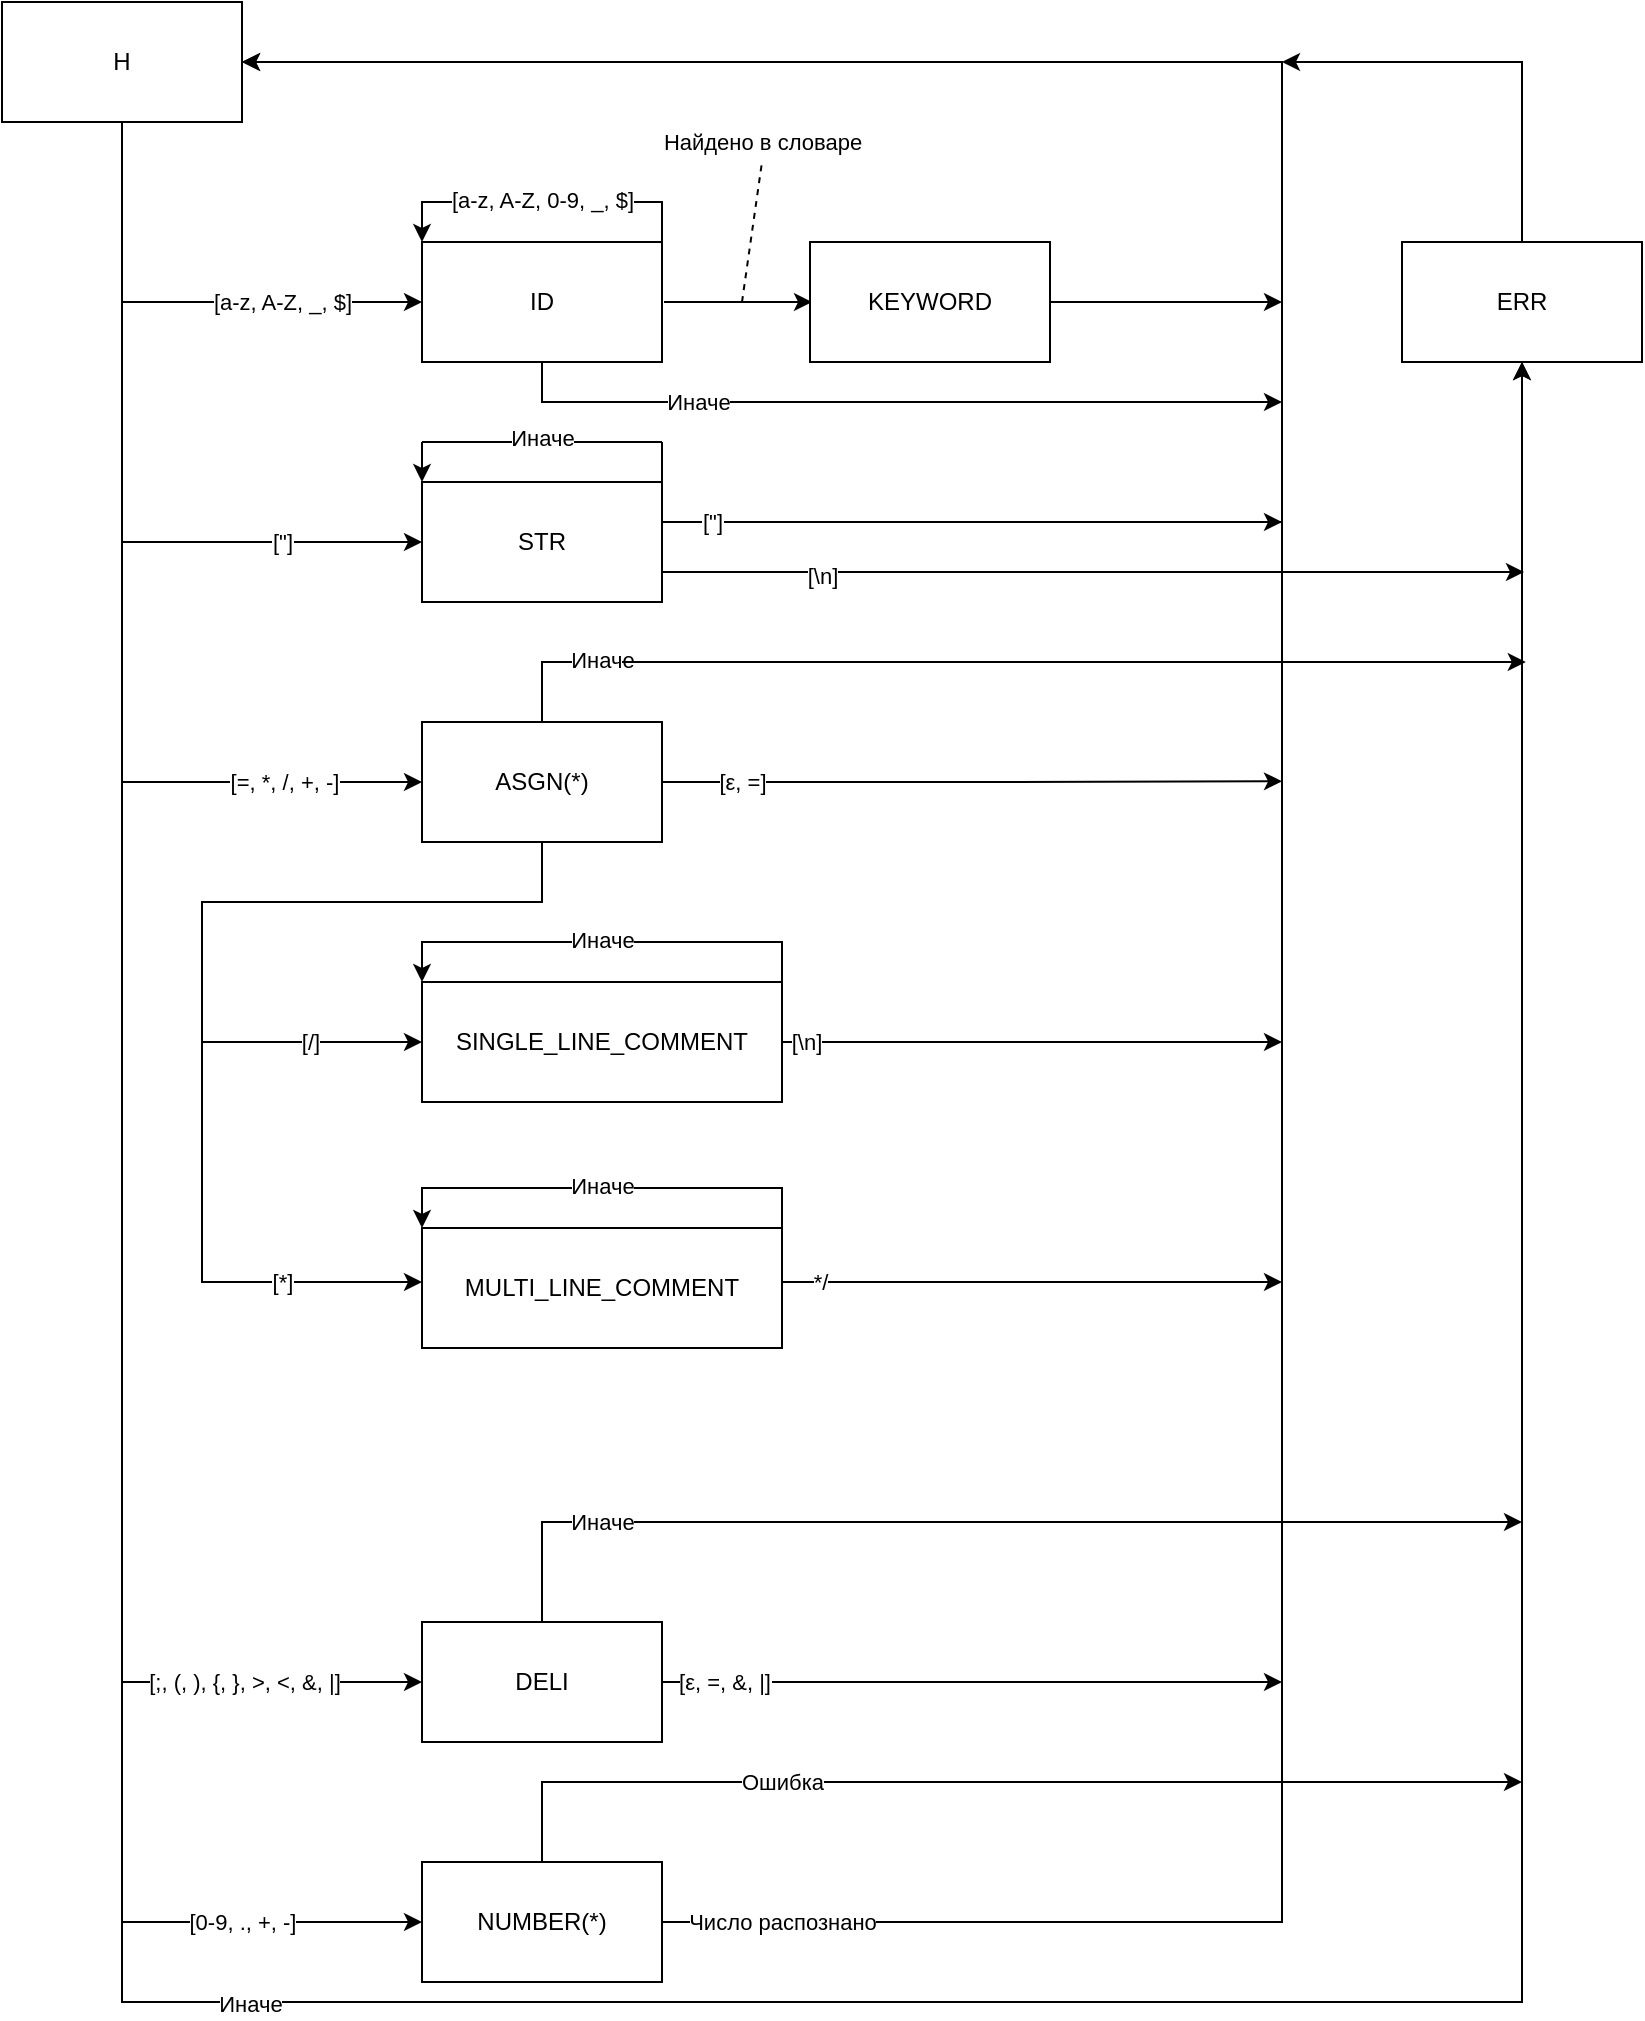 <mxfile version="13.6.5">
    <diagram id="g3D1_7H2U_Qh7Yu85nB3" name="Page-1">
        <mxGraphModel dx="763" dy="337" grid="1" gridSize="10" guides="1" tooltips="1" connect="1" arrows="1" fold="1" page="1" pageScale="1" pageWidth="827" pageHeight="1169" math="0" shadow="0">
            <root>
                <mxCell id="0"/>
                <mxCell id="1" parent="0"/>
                <mxCell id="8" style="edgeStyle=orthogonalEdgeStyle;rounded=0;orthogonalLoop=1;jettySize=auto;html=1;exitX=0.5;exitY=1;exitDx=0;exitDy=0;entryX=0;entryY=0.5;entryDx=0;entryDy=0;" parent="1" source="2" target="3" edge="1">
                    <mxGeometry relative="1" as="geometry"/>
                </mxCell>
                <mxCell id="24" value="[a-z, A-Z, _, $]" style="edgeLabel;html=1;align=center;verticalAlign=middle;resizable=0;points=[];" parent="8" vertex="1" connectable="0">
                    <mxGeometry x="0.466" relative="1" as="geometry">
                        <mxPoint x="-5.83" as="offset"/>
                    </mxGeometry>
                </mxCell>
                <mxCell id="2" value="H" style="rounded=0;whiteSpace=wrap;html=1;" parent="1" vertex="1">
                    <mxGeometry x="100" y="200" width="120" height="60" as="geometry"/>
                </mxCell>
                <mxCell id="5" style="edgeStyle=orthogonalEdgeStyle;rounded=0;orthogonalLoop=1;jettySize=auto;html=1;exitX=1;exitY=0.5;exitDx=0;exitDy=0;entryX=0;entryY=0.5;entryDx=0;entryDy=0;" parent="1" edge="1">
                    <mxGeometry relative="1" as="geometry">
                        <mxPoint x="431" y="350" as="sourcePoint"/>
                        <mxPoint x="505" y="350" as="targetPoint"/>
                        <Array as="points">
                            <mxPoint x="470" y="350"/>
                            <mxPoint x="470" y="350"/>
                        </Array>
                    </mxGeometry>
                </mxCell>
                <mxCell id="65" value="Найдено в словаре" style="edgeLabel;html=1;align=center;verticalAlign=middle;resizable=0;points=[];" parent="5" vertex="1" connectable="0">
                    <mxGeometry x="-0.283" y="1" relative="1" as="geometry">
                        <mxPoint x="22.33" y="-79" as="offset"/>
                    </mxGeometry>
                </mxCell>
                <mxCell id="45" style="edgeStyle=orthogonalEdgeStyle;rounded=0;orthogonalLoop=1;jettySize=auto;html=1;exitX=0.5;exitY=1;exitDx=0;exitDy=0;" parent="1" source="3" edge="1">
                    <mxGeometry relative="1" as="geometry">
                        <mxPoint x="740" y="400" as="targetPoint"/>
                        <Array as="points">
                            <mxPoint x="370" y="400"/>
                        </Array>
                    </mxGeometry>
                </mxCell>
                <mxCell id="69" value="Иначе" style="edgeLabel;html=1;align=center;verticalAlign=middle;resizable=0;points=[];" parent="45" vertex="1" connectable="0">
                    <mxGeometry x="-0.499" relative="1" as="geometry">
                        <mxPoint as="offset"/>
                    </mxGeometry>
                </mxCell>
                <mxCell id="3" value="ID" style="rounded=0;whiteSpace=wrap;html=1;" parent="1" vertex="1">
                    <mxGeometry x="310" y="320" width="120" height="60" as="geometry"/>
                </mxCell>
                <mxCell id="51" style="edgeStyle=orthogonalEdgeStyle;rounded=0;orthogonalLoop=1;jettySize=auto;html=1;exitX=1;exitY=0.5;exitDx=0;exitDy=0;" parent="1" source="4" edge="1">
                    <mxGeometry relative="1" as="geometry">
                        <mxPoint x="740" y="350" as="targetPoint"/>
                    </mxGeometry>
                </mxCell>
                <mxCell id="4" value="KEYWORD" style="rounded=0;whiteSpace=wrap;html=1;" parent="1" vertex="1">
                    <mxGeometry x="504" y="320" width="120" height="60" as="geometry"/>
                </mxCell>
                <mxCell id="14" style="edgeStyle=orthogonalEdgeStyle;rounded=0;orthogonalLoop=1;jettySize=auto;html=1;exitX=0;exitY=0.5;exitDx=0;exitDy=0;entryX=0;entryY=0.5;entryDx=0;entryDy=0;" parent="1" target="9" edge="1">
                    <mxGeometry relative="1" as="geometry">
                        <mxPoint x="160" y="350" as="sourcePoint"/>
                        <Array as="points">
                            <mxPoint x="160" y="470"/>
                        </Array>
                    </mxGeometry>
                </mxCell>
                <mxCell id="28" value="[&quot;]" style="edgeLabel;html=1;align=center;verticalAlign=middle;resizable=0;points=[];" parent="14" vertex="1" connectable="0">
                    <mxGeometry x="0.367" y="-1" relative="1" as="geometry">
                        <mxPoint x="14.83" y="-1" as="offset"/>
                    </mxGeometry>
                </mxCell>
                <mxCell id="37" style="edgeStyle=orthogonalEdgeStyle;rounded=0;orthogonalLoop=1;jettySize=auto;html=1;exitX=1;exitY=0.5;exitDx=0;exitDy=0;entryX=1;entryY=0.5;entryDx=0;entryDy=0;" parent="1" source="9" target="2" edge="1">
                    <mxGeometry relative="1" as="geometry">
                        <Array as="points">
                            <mxPoint x="430" y="460"/>
                            <mxPoint x="740" y="460"/>
                            <mxPoint x="740" y="230"/>
                        </Array>
                    </mxGeometry>
                </mxCell>
                <mxCell id="38" value="[&quot;]" style="edgeLabel;html=1;align=center;verticalAlign=middle;resizable=0;points=[];" parent="37" vertex="1" connectable="0">
                    <mxGeometry x="-0.935" y="-2" relative="1" as="geometry">
                        <mxPoint y="-2" as="offset"/>
                    </mxGeometry>
                </mxCell>
                <mxCell id="74" style="edgeStyle=none;rounded=0;orthogonalLoop=1;jettySize=auto;html=1;endArrow=none;endFill=0;" parent="1" edge="1">
                    <mxGeometry relative="1" as="geometry">
                        <mxPoint x="310" y="420" as="targetPoint"/>
                        <mxPoint x="430" y="420" as="sourcePoint"/>
                    </mxGeometry>
                </mxCell>
                <mxCell id="77" value="Иначе" style="edgeLabel;html=1;align=center;verticalAlign=middle;resizable=0;points=[];" parent="74" vertex="1" connectable="0">
                    <mxGeometry x="0.174" y="-2" relative="1" as="geometry">
                        <mxPoint x="10.48" as="offset"/>
                    </mxGeometry>
                </mxCell>
                <mxCell id="75" style="edgeStyle=none;rounded=0;orthogonalLoop=1;jettySize=auto;html=1;exitX=1;exitY=0;exitDx=0;exitDy=0;endArrow=none;endFill=0;" parent="1" source="9" edge="1">
                    <mxGeometry relative="1" as="geometry">
                        <mxPoint x="430" y="420" as="targetPoint"/>
                    </mxGeometry>
                </mxCell>
                <mxCell id="76" style="edgeStyle=none;rounded=0;orthogonalLoop=1;jettySize=auto;html=1;endArrow=classic;endFill=1;exitX=0;exitY=0;exitDx=0;exitDy=0;entryX=0;entryY=0;entryDx=0;entryDy=0;" parent="1" target="9" edge="1">
                    <mxGeometry relative="1" as="geometry">
                        <mxPoint x="310" y="420" as="sourcePoint"/>
                    </mxGeometry>
                </mxCell>
                <mxCell id="78" style="edgeStyle=none;rounded=0;orthogonalLoop=1;jettySize=auto;html=1;endArrow=classic;endFill=1;exitX=1;exitY=0.75;exitDx=0;exitDy=0;" parent="1" source="9" edge="1">
                    <mxGeometry relative="1" as="geometry">
                        <mxPoint x="861" y="485" as="targetPoint"/>
                    </mxGeometry>
                </mxCell>
                <mxCell id="79" value="[\n]" style="edgeLabel;html=1;align=center;verticalAlign=middle;resizable=0;points=[];" parent="78" vertex="1" connectable="0">
                    <mxGeometry x="-0.893" y="-2" relative="1" as="geometry">
                        <mxPoint x="56.98" as="offset"/>
                    </mxGeometry>
                </mxCell>
                <mxCell id="82" style="edgeStyle=none;rounded=0;orthogonalLoop=1;jettySize=auto;html=1;endArrow=classic;endFill=1;" parent="1" edge="1">
                    <mxGeometry relative="1" as="geometry">
                        <mxPoint x="740" y="460" as="targetPoint"/>
                        <mxPoint x="470" y="460" as="sourcePoint"/>
                    </mxGeometry>
                </mxCell>
                <mxCell id="9" value="STR" style="rounded=0;whiteSpace=wrap;html=1;" parent="1" vertex="1">
                    <mxGeometry x="310" y="440" width="120" height="60" as="geometry"/>
                </mxCell>
                <mxCell id="16" style="edgeStyle=orthogonalEdgeStyle;rounded=0;orthogonalLoop=1;jettySize=auto;html=1;exitX=0;exitY=0.5;exitDx=0;exitDy=0;entryX=0;entryY=0.5;entryDx=0;entryDy=0;" parent="1" target="15" edge="1">
                    <mxGeometry relative="1" as="geometry">
                        <mxPoint x="160.0" y="470" as="sourcePoint"/>
                        <Array as="points">
                            <mxPoint x="160" y="590"/>
                        </Array>
                    </mxGeometry>
                </mxCell>
                <mxCell id="31" value="[=, *, /, +, -]" style="edgeLabel;html=1;align=center;verticalAlign=middle;resizable=0;points=[];" parent="16" vertex="1" connectable="0">
                    <mxGeometry x="0.407" y="-6" relative="1" as="geometry">
                        <mxPoint x="10.59" y="-6" as="offset"/>
                    </mxGeometry>
                </mxCell>
                <mxCell id="33" style="edgeStyle=orthogonalEdgeStyle;rounded=0;orthogonalLoop=1;jettySize=auto;html=1;exitX=0.5;exitY=1;exitDx=0;exitDy=0;entryX=0;entryY=0.5;entryDx=0;entryDy=0;" parent="1" source="15" target="20" edge="1">
                    <mxGeometry relative="1" as="geometry">
                        <Array as="points">
                            <mxPoint x="370" y="650"/>
                            <mxPoint x="200" y="650"/>
                            <mxPoint x="200" y="720"/>
                        </Array>
                    </mxGeometry>
                </mxCell>
                <mxCell id="35" value="[/]" style="edgeLabel;html=1;align=center;verticalAlign=middle;resizable=0;points=[];" parent="33" vertex="1" connectable="0">
                    <mxGeometry x="0.76" relative="1" as="geometry">
                        <mxPoint x="-11.03" y="-0.02" as="offset"/>
                    </mxGeometry>
                </mxCell>
                <mxCell id="48" style="edgeStyle=orthogonalEdgeStyle;rounded=0;orthogonalLoop=1;jettySize=auto;html=1;exitX=0.5;exitY=0;exitDx=0;exitDy=0;entryX=0.5;entryY=1;entryDx=0;entryDy=0;" parent="1" source="15" target="44" edge="1">
                    <mxGeometry relative="1" as="geometry">
                        <mxPoint x="860" y="399.31" as="targetPoint"/>
                        <Array as="points">
                            <mxPoint x="370" y="530"/>
                            <mxPoint x="860" y="530"/>
                        </Array>
                    </mxGeometry>
                </mxCell>
                <mxCell id="98" value="Иначе" style="edgeLabel;html=1;align=center;verticalAlign=middle;resizable=0;points=[];" parent="48" vertex="1" connectable="0">
                    <mxGeometry x="-0.91" y="-18" relative="1" as="geometry">
                        <mxPoint x="30" y="-19" as="offset"/>
                    </mxGeometry>
                </mxCell>
                <mxCell id="49" style="edgeStyle=orthogonalEdgeStyle;rounded=0;orthogonalLoop=1;jettySize=auto;html=1;exitX=1;exitY=0.5;exitDx=0;exitDy=0;" parent="1" source="15" edge="1">
                    <mxGeometry relative="1" as="geometry">
                        <mxPoint x="740" y="589.667" as="targetPoint"/>
                    </mxGeometry>
                </mxCell>
                <mxCell id="50" value="[ε, =]" style="edgeLabel;html=1;align=center;verticalAlign=middle;resizable=0;points=[];" parent="49" vertex="1" connectable="0">
                    <mxGeometry x="-0.781" y="-2" relative="1" as="geometry">
                        <mxPoint x="6" y="-2" as="offset"/>
                    </mxGeometry>
                </mxCell>
                <mxCell id="84" style="edgeStyle=none;rounded=0;orthogonalLoop=1;jettySize=auto;html=1;endArrow=classic;endFill=1;" parent="1" edge="1">
                    <mxGeometry relative="1" as="geometry">
                        <mxPoint x="861.905" y="530" as="targetPoint"/>
                        <mxPoint x="410" y="530" as="sourcePoint"/>
                    </mxGeometry>
                </mxCell>
                <mxCell id="15" value="ASGN(*)" style="rounded=0;whiteSpace=wrap;html=1;" parent="1" vertex="1">
                    <mxGeometry x="310" y="560" width="120" height="60" as="geometry"/>
                </mxCell>
                <mxCell id="18" style="edgeStyle=orthogonalEdgeStyle;rounded=0;orthogonalLoop=1;jettySize=auto;html=1;exitX=0;exitY=0.5;exitDx=0;exitDy=0;entryX=0;entryY=0.5;entryDx=0;entryDy=0;" parent="1" target="17" edge="1">
                    <mxGeometry relative="1" as="geometry">
                        <mxPoint x="160.0" y="590" as="sourcePoint"/>
                        <Array as="points">
                            <mxPoint x="160" y="1040"/>
                        </Array>
                    </mxGeometry>
                </mxCell>
                <mxCell id="52" value="[;, (, ), {, }, &amp;gt;, &amp;lt;, &amp;amp;, |]" style="edgeLabel;html=1;align=center;verticalAlign=middle;resizable=0;points=[];" parent="18" vertex="1" connectable="0">
                    <mxGeometry x="0.5" y="22" relative="1" as="geometry">
                        <mxPoint x="61" y="22" as="offset"/>
                    </mxGeometry>
                </mxCell>
                <mxCell id="57" style="edgeStyle=orthogonalEdgeStyle;rounded=0;orthogonalLoop=1;jettySize=auto;html=1;exitX=1;exitY=0.5;exitDx=0;exitDy=0;" parent="1" source="17" edge="1">
                    <mxGeometry relative="1" as="geometry">
                        <mxPoint x="740" y="1040" as="targetPoint"/>
                    </mxGeometry>
                </mxCell>
                <mxCell id="58" value="[ε, =, &amp;amp;, |]" style="edgeLabel;html=1;align=center;verticalAlign=middle;resizable=0;points=[];" parent="57" vertex="1" connectable="0">
                    <mxGeometry x="-0.913" y="-2" relative="1" as="geometry">
                        <mxPoint x="17.65" y="-2" as="offset"/>
                    </mxGeometry>
                </mxCell>
                <mxCell id="59" style="edgeStyle=orthogonalEdgeStyle;rounded=0;orthogonalLoop=1;jettySize=auto;html=1;exitX=0.5;exitY=0;exitDx=0;exitDy=0;" parent="1" source="17" edge="1">
                    <mxGeometry relative="1" as="geometry">
                        <mxPoint x="860" y="960" as="targetPoint"/>
                        <Array as="points">
                            <mxPoint x="370" y="960"/>
                            <mxPoint x="860" y="960"/>
                        </Array>
                    </mxGeometry>
                </mxCell>
                <mxCell id="94" value="Иначе" style="edgeLabel;html=1;align=center;verticalAlign=middle;resizable=0;points=[];" parent="59" vertex="1" connectable="0">
                    <mxGeometry x="-0.897" y="-37" relative="1" as="geometry">
                        <mxPoint x="-7" y="-22.5" as="offset"/>
                    </mxGeometry>
                </mxCell>
                <mxCell id="17" value="DELI" style="rounded=0;whiteSpace=wrap;html=1;" parent="1" vertex="1">
                    <mxGeometry x="310" y="1010" width="120" height="60" as="geometry"/>
                </mxCell>
                <mxCell id="39" style="edgeStyle=orthogonalEdgeStyle;rounded=0;orthogonalLoop=1;jettySize=auto;html=1;exitX=1;exitY=0.5;exitDx=0;exitDy=0;" parent="1" source="20" edge="1">
                    <mxGeometry relative="1" as="geometry">
                        <mxPoint x="740" y="720" as="targetPoint"/>
                    </mxGeometry>
                </mxCell>
                <mxCell id="40" value="[\n]" style="edgeLabel;html=1;align=center;verticalAlign=middle;resizable=0;points=[];" parent="39" vertex="1" connectable="0">
                    <mxGeometry x="-0.903" y="-3" relative="1" as="geometry">
                        <mxPoint y="-3" as="offset"/>
                    </mxGeometry>
                </mxCell>
                <mxCell id="20" value="SINGLE_LINE_COMMENT" style="rounded=0;whiteSpace=wrap;html=1;" parent="1" vertex="1">
                    <mxGeometry x="310" y="690" width="180" height="60" as="geometry"/>
                </mxCell>
                <mxCell id="34" style="edgeStyle=orthogonalEdgeStyle;rounded=0;orthogonalLoop=1;jettySize=auto;html=1;exitX=0;exitY=0.5;exitDx=0;exitDy=0;entryX=0;entryY=0.5;entryDx=0;entryDy=0;" parent="1" edge="1">
                    <mxGeometry relative="1" as="geometry">
                        <mxPoint x="310" y="840" as="targetPoint"/>
                        <mxPoint x="200" y="720" as="sourcePoint"/>
                        <Array as="points">
                            <mxPoint x="200" y="840"/>
                        </Array>
                    </mxGeometry>
                </mxCell>
                <mxCell id="36" value="[*]" style="edgeLabel;html=1;align=center;verticalAlign=middle;resizable=0;points=[];" parent="34" vertex="1" connectable="0">
                    <mxGeometry x="0.504" y="-2" relative="1" as="geometry">
                        <mxPoint x="-13.1" y="-2.02" as="offset"/>
                    </mxGeometry>
                </mxCell>
                <mxCell id="41" style="edgeStyle=orthogonalEdgeStyle;rounded=0;orthogonalLoop=1;jettySize=auto;html=1;exitX=1;exitY=0.5;exitDx=0;exitDy=0;" parent="1" edge="1">
                    <mxGeometry relative="1" as="geometry">
                        <mxPoint x="740" y="840" as="targetPoint"/>
                        <mxPoint x="490" y="840" as="sourcePoint"/>
                    </mxGeometry>
                </mxCell>
                <mxCell id="42" value="*/" style="edgeLabel;html=1;align=center;verticalAlign=middle;resizable=0;points=[];" parent="41" vertex="1" connectable="0">
                    <mxGeometry x="-0.853" y="2" relative="1" as="geometry">
                        <mxPoint y="2" as="offset"/>
                    </mxGeometry>
                </mxCell>
                <mxCell id="22" value="MULTI_LINE_COMMENT" style="rounded=0;whiteSpace=wrap;html=1;" parent="1" vertex="1">
                    <mxGeometry x="310" y="813" width="180" height="60" as="geometry"/>
                </mxCell>
                <mxCell id="26" style="edgeStyle=orthogonalEdgeStyle;rounded=0;orthogonalLoop=1;jettySize=auto;html=1;exitX=0.25;exitY=0;exitDx=0;exitDy=0;" parent="1" edge="1">
                    <mxGeometry relative="1" as="geometry">
                        <mxPoint x="310" y="320" as="targetPoint"/>
                        <Array as="points">
                            <mxPoint x="430" y="320"/>
                            <mxPoint x="430" y="300"/>
                            <mxPoint x="310" y="300"/>
                            <mxPoint x="310" y="320"/>
                        </Array>
                        <mxPoint x="430" y="320" as="sourcePoint"/>
                    </mxGeometry>
                </mxCell>
                <mxCell id="27" value="[a-z, A-Z, 0-9, _, $]" style="edgeLabel;html=1;align=center;verticalAlign=middle;resizable=0;points=[];" parent="26" vertex="1" connectable="0">
                    <mxGeometry x="-0.215" y="-1" relative="1" as="geometry">
                        <mxPoint x="-17" as="offset"/>
                    </mxGeometry>
                </mxCell>
                <mxCell id="46" style="edgeStyle=orthogonalEdgeStyle;rounded=0;orthogonalLoop=1;jettySize=auto;html=1;exitX=0.5;exitY=0;exitDx=0;exitDy=0;" parent="1" source="44" edge="1">
                    <mxGeometry relative="1" as="geometry">
                        <mxPoint x="740.0" y="230" as="targetPoint"/>
                        <Array as="points">
                            <mxPoint x="860" y="230"/>
                        </Array>
                    </mxGeometry>
                </mxCell>
                <mxCell id="44" value="ERR" style="rounded=0;whiteSpace=wrap;html=1;" parent="1" vertex="1">
                    <mxGeometry x="800" y="320" width="120" height="60" as="geometry"/>
                </mxCell>
                <mxCell id="61" style="edgeStyle=orthogonalEdgeStyle;rounded=0;orthogonalLoop=1;jettySize=auto;html=1;exitX=0;exitY=0.5;exitDx=0;exitDy=0;entryX=0;entryY=0.5;entryDx=0;entryDy=0;" parent="1" target="60" edge="1">
                    <mxGeometry relative="1" as="geometry">
                        <mxPoint x="160" y="1040" as="sourcePoint"/>
                        <Array as="points">
                            <mxPoint x="160" y="1160"/>
                        </Array>
                    </mxGeometry>
                </mxCell>
                <mxCell id="62" value="[0-9, ., +, -]" style="edgeLabel;html=1;align=center;verticalAlign=middle;resizable=0;points=[];" parent="61" vertex="1" connectable="0">
                    <mxGeometry x="-0.111" y="20" relative="1" as="geometry">
                        <mxPoint x="60" y="19.97" as="offset"/>
                    </mxGeometry>
                </mxCell>
                <mxCell id="63" style="edgeStyle=orthogonalEdgeStyle;rounded=0;orthogonalLoop=1;jettySize=auto;html=1;exitX=1;exitY=0.5;exitDx=0;exitDy=0;entryX=1;entryY=0.5;entryDx=0;entryDy=0;" parent="1" source="60" target="2" edge="1">
                    <mxGeometry relative="1" as="geometry">
                        <mxPoint x="640" y="230" as="targetPoint"/>
                        <Array as="points">
                            <mxPoint x="740" y="1160"/>
                            <mxPoint x="740" y="230"/>
                        </Array>
                    </mxGeometry>
                </mxCell>
                <mxCell id="99" value="Число распознано" style="edgeLabel;html=1;align=center;verticalAlign=middle;resizable=0;points=[];" vertex="1" connectable="0" parent="63">
                    <mxGeometry x="-0.96" relative="1" as="geometry">
                        <mxPoint x="25" as="offset"/>
                    </mxGeometry>
                </mxCell>
                <mxCell id="64" style="edgeStyle=orthogonalEdgeStyle;rounded=0;orthogonalLoop=1;jettySize=auto;html=1;exitX=0.5;exitY=0;exitDx=0;exitDy=0;" parent="1" source="60" edge="1">
                    <mxGeometry relative="1" as="geometry">
                        <mxPoint x="860" y="1090" as="targetPoint"/>
                        <Array as="points">
                            <mxPoint x="370" y="1090"/>
                        </Array>
                    </mxGeometry>
                </mxCell>
                <mxCell id="100" value="Ошибка" style="edgeLabel;html=1;align=center;verticalAlign=middle;resizable=0;points=[];" vertex="1" connectable="0" parent="64">
                    <mxGeometry x="-0.458" y="-1" relative="1" as="geometry">
                        <mxPoint x="16.67" y="-1" as="offset"/>
                    </mxGeometry>
                </mxCell>
                <mxCell id="60" value="NUMBER(*)" style="rounded=0;whiteSpace=wrap;html=1;" parent="1" vertex="1">
                    <mxGeometry x="310" y="1130" width="120" height="60" as="geometry"/>
                </mxCell>
                <mxCell id="67" value="" style="endArrow=none;dashed=1;html=1;" parent="1" edge="1">
                    <mxGeometry width="50" height="50" relative="1" as="geometry">
                        <mxPoint x="470" y="350" as="sourcePoint"/>
                        <mxPoint x="480" y="280" as="targetPoint"/>
                    </mxGeometry>
                </mxCell>
                <mxCell id="87" style="edgeStyle=none;rounded=0;orthogonalLoop=1;jettySize=auto;html=1;endArrow=classic;endFill=1;exitX=1;exitY=0;exitDx=0;exitDy=0;exitPerimeter=0;entryX=0;entryY=0;entryDx=0;entryDy=0;jumpStyle=sharp;" parent="1" source="20" target="20" edge="1">
                    <mxGeometry relative="1" as="geometry">
                        <mxPoint x="570" y="680" as="targetPoint"/>
                        <Array as="points">
                            <mxPoint x="490" y="670"/>
                            <mxPoint x="310" y="670"/>
                        </Array>
                    </mxGeometry>
                </mxCell>
                <mxCell id="89" value="Иначе" style="edgeLabel;html=1;align=center;verticalAlign=middle;resizable=0;points=[];" parent="87" vertex="1" connectable="0">
                    <mxGeometry x="0.158" y="-1" relative="1" as="geometry">
                        <mxPoint x="17.5" as="offset"/>
                    </mxGeometry>
                </mxCell>
                <mxCell id="90" style="edgeStyle=none;rounded=0;orthogonalLoop=1;jettySize=auto;html=1;endArrow=classic;endFill=1;exitX=1;exitY=0;exitDx=0;exitDy=0;exitPerimeter=0;entryX=0;entryY=0;entryDx=0;entryDy=0;jumpStyle=sharp;" parent="1" edge="1">
                    <mxGeometry relative="1" as="geometry">
                        <mxPoint x="490" y="813" as="sourcePoint"/>
                        <mxPoint x="310.0" y="813" as="targetPoint"/>
                        <Array as="points">
                            <mxPoint x="490" y="793"/>
                            <mxPoint x="310" y="793"/>
                        </Array>
                    </mxGeometry>
                </mxCell>
                <mxCell id="91" value="Иначе" style="edgeLabel;html=1;align=center;verticalAlign=middle;resizable=0;points=[];" parent="90" vertex="1" connectable="0">
                    <mxGeometry x="0.158" y="-1" relative="1" as="geometry">
                        <mxPoint x="17.5" as="offset"/>
                    </mxGeometry>
                </mxCell>
                <mxCell id="96" value="" style="endArrow=classic;html=1;rounded=0;entryX=0.5;entryY=1;entryDx=0;entryDy=0;" parent="1" target="44" edge="1">
                    <mxGeometry width="50" height="50" relative="1" as="geometry">
                        <mxPoint x="160" y="1160" as="sourcePoint"/>
                        <mxPoint x="860" y="1090" as="targetPoint"/>
                        <Array as="points">
                            <mxPoint x="160" y="1200"/>
                            <mxPoint x="860" y="1200"/>
                        </Array>
                    </mxGeometry>
                </mxCell>
                <mxCell id="97" value="Иначе" style="edgeLabel;html=1;align=center;verticalAlign=middle;resizable=0;points=[];" parent="96" vertex="1" connectable="0">
                    <mxGeometry x="-0.906" y="16" relative="1" as="geometry">
                        <mxPoint x="30" y="17" as="offset"/>
                    </mxGeometry>
                </mxCell>
            </root>
        </mxGraphModel>
    </diagram>
</mxfile>